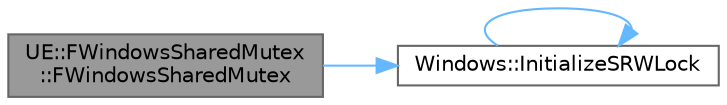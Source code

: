 digraph "UE::FWindowsSharedMutex::FWindowsSharedMutex"
{
 // INTERACTIVE_SVG=YES
 // LATEX_PDF_SIZE
  bgcolor="transparent";
  edge [fontname=Helvetica,fontsize=10,labelfontname=Helvetica,labelfontsize=10];
  node [fontname=Helvetica,fontsize=10,shape=box,height=0.2,width=0.4];
  rankdir="LR";
  Node1 [id="Node000001",label="UE::FWindowsSharedMutex\l::FWindowsSharedMutex",height=0.2,width=0.4,color="gray40", fillcolor="grey60", style="filled", fontcolor="black",tooltip=" "];
  Node1 -> Node2 [id="edge1_Node000001_Node000002",color="steelblue1",style="solid",tooltip=" "];
  Node2 [id="Node000002",label="Windows::InitializeSRWLock",height=0.2,width=0.4,color="grey40", fillcolor="white", style="filled",URL="$d5/d0f/namespaceWindows.html#a7bc9a6f0cd7ba2e573cd9e04419b0f3f",tooltip=" "];
  Node2 -> Node2 [id="edge2_Node000002_Node000002",color="steelblue1",style="solid",tooltip=" "];
}
